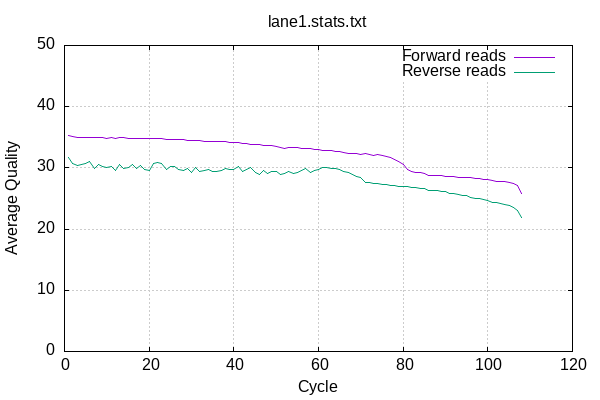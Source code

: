 
            set terminal png size 600,400 truecolor
            set output "plot/quals.png"
            set grid xtics ytics y2tics back lc rgb "#cccccc"
            set ylabel "Average Quality"
            set xlabel "Cycle"
            set yrange [0:50]
            set title "lane1.stats.txt" noenhanced
            plot '-' using 1:2 with lines title 'Forward reads' , '-' using 1:2 with lines title 'Reverse reads'
        1	35.26
2	35.11
3	35.03
4	34.94
5	34.96
6	35.00
7	34.89
8	34.94
9	34.97
10	34.86
11	34.95
12	34.85
13	34.95
14	34.89
15	34.79
16	34.88
17	34.87
18	34.85
19	34.86
20	34.78
21	34.75
22	34.82
23	34.74
24	34.69
25	34.69
26	34.65
27	34.61
28	34.59
29	34.52
30	34.49
31	34.48
32	34.46
33	34.37
34	34.32
35	34.30
36	34.29
37	34.28
38	34.24
39	34.17
40	34.13
41	34.07
42	34.00
43	33.99
44	33.87
45	33.89
46	33.81
47	33.69
48	33.69
49	33.63
50	33.54
51	33.32
52	33.14
53	33.32
54	33.28
55	33.28
56	33.19
57	33.20
58	33.14
59	33.03
60	33.03
61	32.83
62	32.84
63	32.79
64	32.65
65	32.73
66	32.58
67	32.32
68	32.41
69	32.31
70	32.14
71	32.36
72	32.26
73	32.05
74	32.11
75	32.06
76	31.91
77	31.73
78	31.45
79	31.03
80	30.63
81	29.66
82	29.39
83	29.29
84	29.19
85	29.11
86	28.80
87	28.76
88	28.73
89	28.69
90	28.60
91	28.60
92	28.57
93	28.50
94	28.44
95	28.43
96	28.36
97	28.29
98	28.22
99	28.14
100	28.04
101	27.90
102	27.82
103	27.76
104	27.72
105	27.63
106	27.40
107	27.19
108	25.81
end
1	31.75
2	30.77
3	30.44
4	30.57
5	30.70
6	30.97
7	29.93
8	30.62
9	30.17
10	30.13
11	30.19
12	29.64
13	30.58
14	29.83
15	30.11
16	30.62
17	29.84
18	30.45
19	29.81
20	29.58
21	30.71
22	30.86
23	30.78
24	29.68
25	30.18
26	30.25
27	29.74
28	29.65
29	29.98
30	29.29
31	30.11
32	29.44
33	29.53
34	29.70
35	29.44
36	29.44
37	29.65
38	29.98
39	29.79
40	29.82
41	30.15
42	29.37
43	29.80
44	30.08
45	29.18
46	28.95
47	29.54
48	29.08
49	29.47
50	29.34
51	28.98
52	29.04
53	29.34
54	29.09
55	29.28
56	29.63
57	29.85
58	29.20
59	29.63
60	29.75
61	30.05
62	30.04
63	29.95
64	29.88
65	29.69
66	29.41
67	29.19
68	28.95
69	28.63
70	28.45
71	27.66
72	27.56
73	27.47
74	27.39
75	27.32
76	27.23
77	27.17
78	27.11
79	27.03
80	27.01
81	26.88
82	26.84
83	26.74
84	26.69
85	26.63
86	26.38
87	26.34
88	26.26
89	26.16
90	26.08
91	25.88
92	25.76
93	25.67
94	25.53
95	25.42
96	25.12
97	25.01
98	24.92
99	24.82
100	24.70
101	24.40
102	24.32
103	24.20
104	23.96
105	23.85
106	23.45
107	23.05
108	21.87
end
